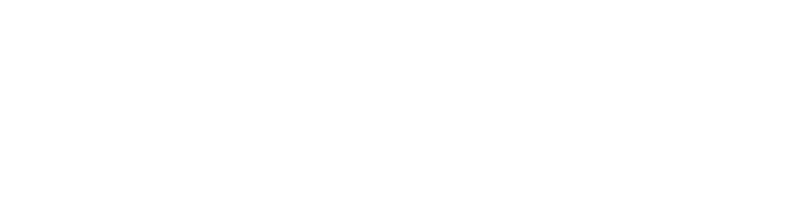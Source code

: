 digraph {
    graph [
        bgcolor="#00000000",
        rankdir=LR,
        ];
    node [color=white, fontcolor="#FFFFFF"];
    edge [color=white];

    x1 [label="", shape=box];
    x2 [label="", shape=box];

    f1 [label="f", shape=circle];
    f2 [label="f", shape=circle];
    
    y1 [label="", shape=box];
    y2 [label="", shape=box];

    x1 -> f1 -> y1;
    x2 -> f2 -> y2;
    y1 -> f2;
}
